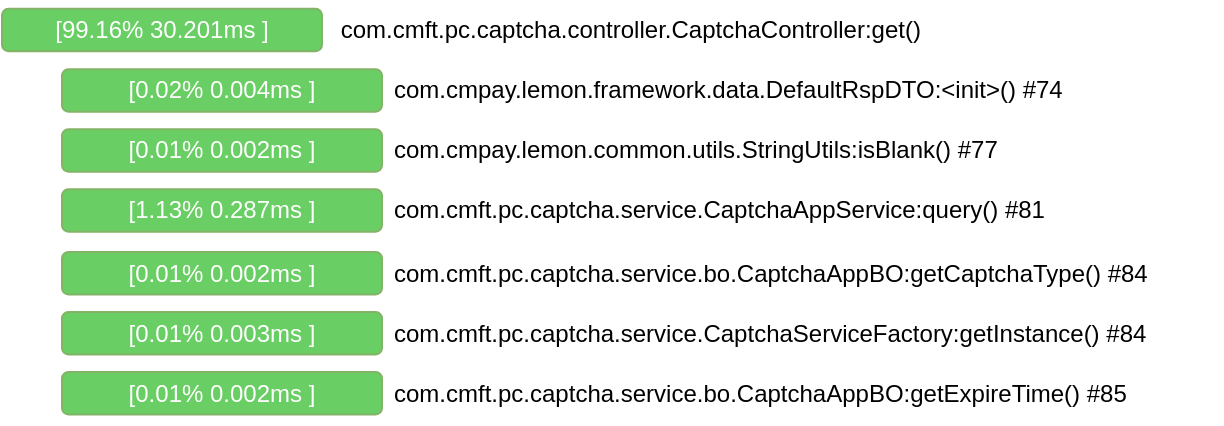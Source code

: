 <mxfile version="21.3.8" type="github">
  <diagram name="第 1 页" id="ThrLly4dvOyv9YdBLNiv">
    <mxGraphModel dx="1475" dy="875" grid="1" gridSize="10" guides="1" tooltips="1" connect="1" arrows="1" fold="1" page="1" pageScale="1" pageWidth="827" pageHeight="1169" math="0" shadow="0">
      <root>
        <mxCell id="0" />
        <mxCell id="1" parent="0" />
        <mxCell id="Yc0I8yPUItQjQTVF0rwn-3" value="&lt;font color=&quot;#ffffff&quot;&gt;[99.16% 30.201ms ]&lt;/font&gt;" style="rounded=1;whiteSpace=wrap;html=1;fillColor=#69ce64;strokeColor=#82b366;" vertex="1" parent="1">
          <mxGeometry x="100" y="214.37" width="160" height="21.25" as="geometry" />
        </mxCell>
        <mxCell id="Yc0I8yPUItQjQTVF0rwn-4" value="&amp;nbsp;com.cmft.pc.captcha.controller.CaptchaController:get()" style="text;strokeColor=none;fillColor=none;align=left;verticalAlign=middle;spacingLeft=4;spacingRight=4;overflow=hidden;points=[[0,0.5],[1,0.5]];portConstraint=eastwest;rotatable=0;whiteSpace=wrap;html=1;" vertex="1" parent="1">
          <mxGeometry x="260" y="210" width="310" height="30" as="geometry" />
        </mxCell>
        <mxCell id="Yc0I8yPUItQjQTVF0rwn-5" value="&lt;font color=&quot;#ffffff&quot;&gt;[0.02% 0.004ms ]&lt;/font&gt;" style="rounded=1;whiteSpace=wrap;html=1;fillColor=#69ce64;strokeColor=#82b366;" vertex="1" parent="1">
          <mxGeometry x="130" y="244.62" width="160" height="21.25" as="geometry" />
        </mxCell>
        <mxCell id="Yc0I8yPUItQjQTVF0rwn-6" value="com.cmpay.lemon.framework.data.DefaultRspDTO:&amp;lt;init&amp;gt;() #74" style="text;strokeColor=none;fillColor=none;align=left;verticalAlign=middle;spacingLeft=4;spacingRight=4;overflow=hidden;points=[[0,0.5],[1,0.5]];portConstraint=eastwest;rotatable=0;whiteSpace=wrap;html=1;" vertex="1" parent="1">
          <mxGeometry x="290" y="240.25" width="370" height="30" as="geometry" />
        </mxCell>
        <mxCell id="Yc0I8yPUItQjQTVF0rwn-7" value="&lt;font color=&quot;#ffffff&quot;&gt;[0.01% 0.002ms ]&lt;/font&gt;" style="rounded=1;whiteSpace=wrap;html=1;fillColor=#69ce64;strokeColor=#82b366;" vertex="1" parent="1">
          <mxGeometry x="130" y="274.62" width="160" height="21.25" as="geometry" />
        </mxCell>
        <mxCell id="Yc0I8yPUItQjQTVF0rwn-8" value="com.cmpay.lemon.common.utils.StringUtils:isBlank() #77" style="text;strokeColor=none;fillColor=none;align=left;verticalAlign=middle;spacingLeft=4;spacingRight=4;overflow=hidden;points=[[0,0.5],[1,0.5]];portConstraint=eastwest;rotatable=0;whiteSpace=wrap;html=1;" vertex="1" parent="1">
          <mxGeometry x="290" y="270.25" width="370" height="30" as="geometry" />
        </mxCell>
        <mxCell id="Yc0I8yPUItQjQTVF0rwn-9" value="&lt;font color=&quot;#ffffff&quot;&gt;[1.13% 0.287ms ]&lt;/font&gt;" style="rounded=1;whiteSpace=wrap;html=1;fillColor=#69ce64;strokeColor=#82b366;" vertex="1" parent="1">
          <mxGeometry x="130" y="304.62" width="160" height="21.25" as="geometry" />
        </mxCell>
        <mxCell id="Yc0I8yPUItQjQTVF0rwn-10" value="com.cmft.pc.captcha.service.CaptchaAppService:query() #81" style="text;strokeColor=none;fillColor=none;align=left;verticalAlign=middle;spacingLeft=4;spacingRight=4;overflow=hidden;points=[[0,0.5],[1,0.5]];portConstraint=eastwest;rotatable=0;whiteSpace=wrap;html=1;" vertex="1" parent="1">
          <mxGeometry x="290" y="300.25" width="370" height="30" as="geometry" />
        </mxCell>
        <mxCell id="Yc0I8yPUItQjQTVF0rwn-11" value="&lt;font color=&quot;#ffffff&quot;&gt;[0.01% 0.002ms ]&lt;/font&gt;" style="rounded=1;whiteSpace=wrap;html=1;fillColor=#69ce64;strokeColor=#82b366;" vertex="1" parent="1">
          <mxGeometry x="130" y="335.99" width="160" height="21.25" as="geometry" />
        </mxCell>
        <mxCell id="Yc0I8yPUItQjQTVF0rwn-12" value="com.cmft.pc.captcha.service.bo.CaptchaAppBO:getCaptchaType() #84" style="text;strokeColor=none;fillColor=none;align=left;verticalAlign=middle;spacingLeft=4;spacingRight=4;overflow=hidden;points=[[0,0.5],[1,0.5]];portConstraint=eastwest;rotatable=0;whiteSpace=wrap;html=1;" vertex="1" parent="1">
          <mxGeometry x="290" y="331.62" width="410" height="30" as="geometry" />
        </mxCell>
        <mxCell id="Yc0I8yPUItQjQTVF0rwn-13" value="&lt;font color=&quot;#ffffff&quot;&gt;[0.01% 0.003ms ]&lt;/font&gt;" style="rounded=1;whiteSpace=wrap;html=1;fillColor=#69ce64;strokeColor=#82b366;" vertex="1" parent="1">
          <mxGeometry x="130" y="365.99" width="160" height="21.25" as="geometry" />
        </mxCell>
        <mxCell id="Yc0I8yPUItQjQTVF0rwn-14" value="com.cmft.pc.captcha.service.CaptchaServiceFactory:getInstance() #84" style="text;strokeColor=none;fillColor=none;align=left;verticalAlign=middle;spacingLeft=4;spacingRight=4;overflow=hidden;points=[[0,0.5],[1,0.5]];portConstraint=eastwest;rotatable=0;whiteSpace=wrap;html=1;" vertex="1" parent="1">
          <mxGeometry x="290" y="361.62" width="420" height="30" as="geometry" />
        </mxCell>
        <mxCell id="Yc0I8yPUItQjQTVF0rwn-15" value="&lt;font color=&quot;#ffffff&quot;&gt;[0.01% 0.002ms ]&lt;/font&gt;" style="rounded=1;whiteSpace=wrap;html=1;fillColor=#69ce64;strokeColor=#82b366;" vertex="1" parent="1">
          <mxGeometry x="130" y="395.99" width="160" height="21.25" as="geometry" />
        </mxCell>
        <mxCell id="Yc0I8yPUItQjQTVF0rwn-16" value="com.cmft.pc.captcha.service.bo.CaptchaAppBO:getExpireTime() #85" style="text;strokeColor=none;fillColor=none;align=left;verticalAlign=middle;spacingLeft=4;spacingRight=4;overflow=hidden;points=[[0,0.5],[1,0.5]];portConstraint=eastwest;rotatable=0;whiteSpace=wrap;html=1;" vertex="1" parent="1">
          <mxGeometry x="290" y="391.62" width="390" height="30" as="geometry" />
        </mxCell>
      </root>
    </mxGraphModel>
  </diagram>
</mxfile>
